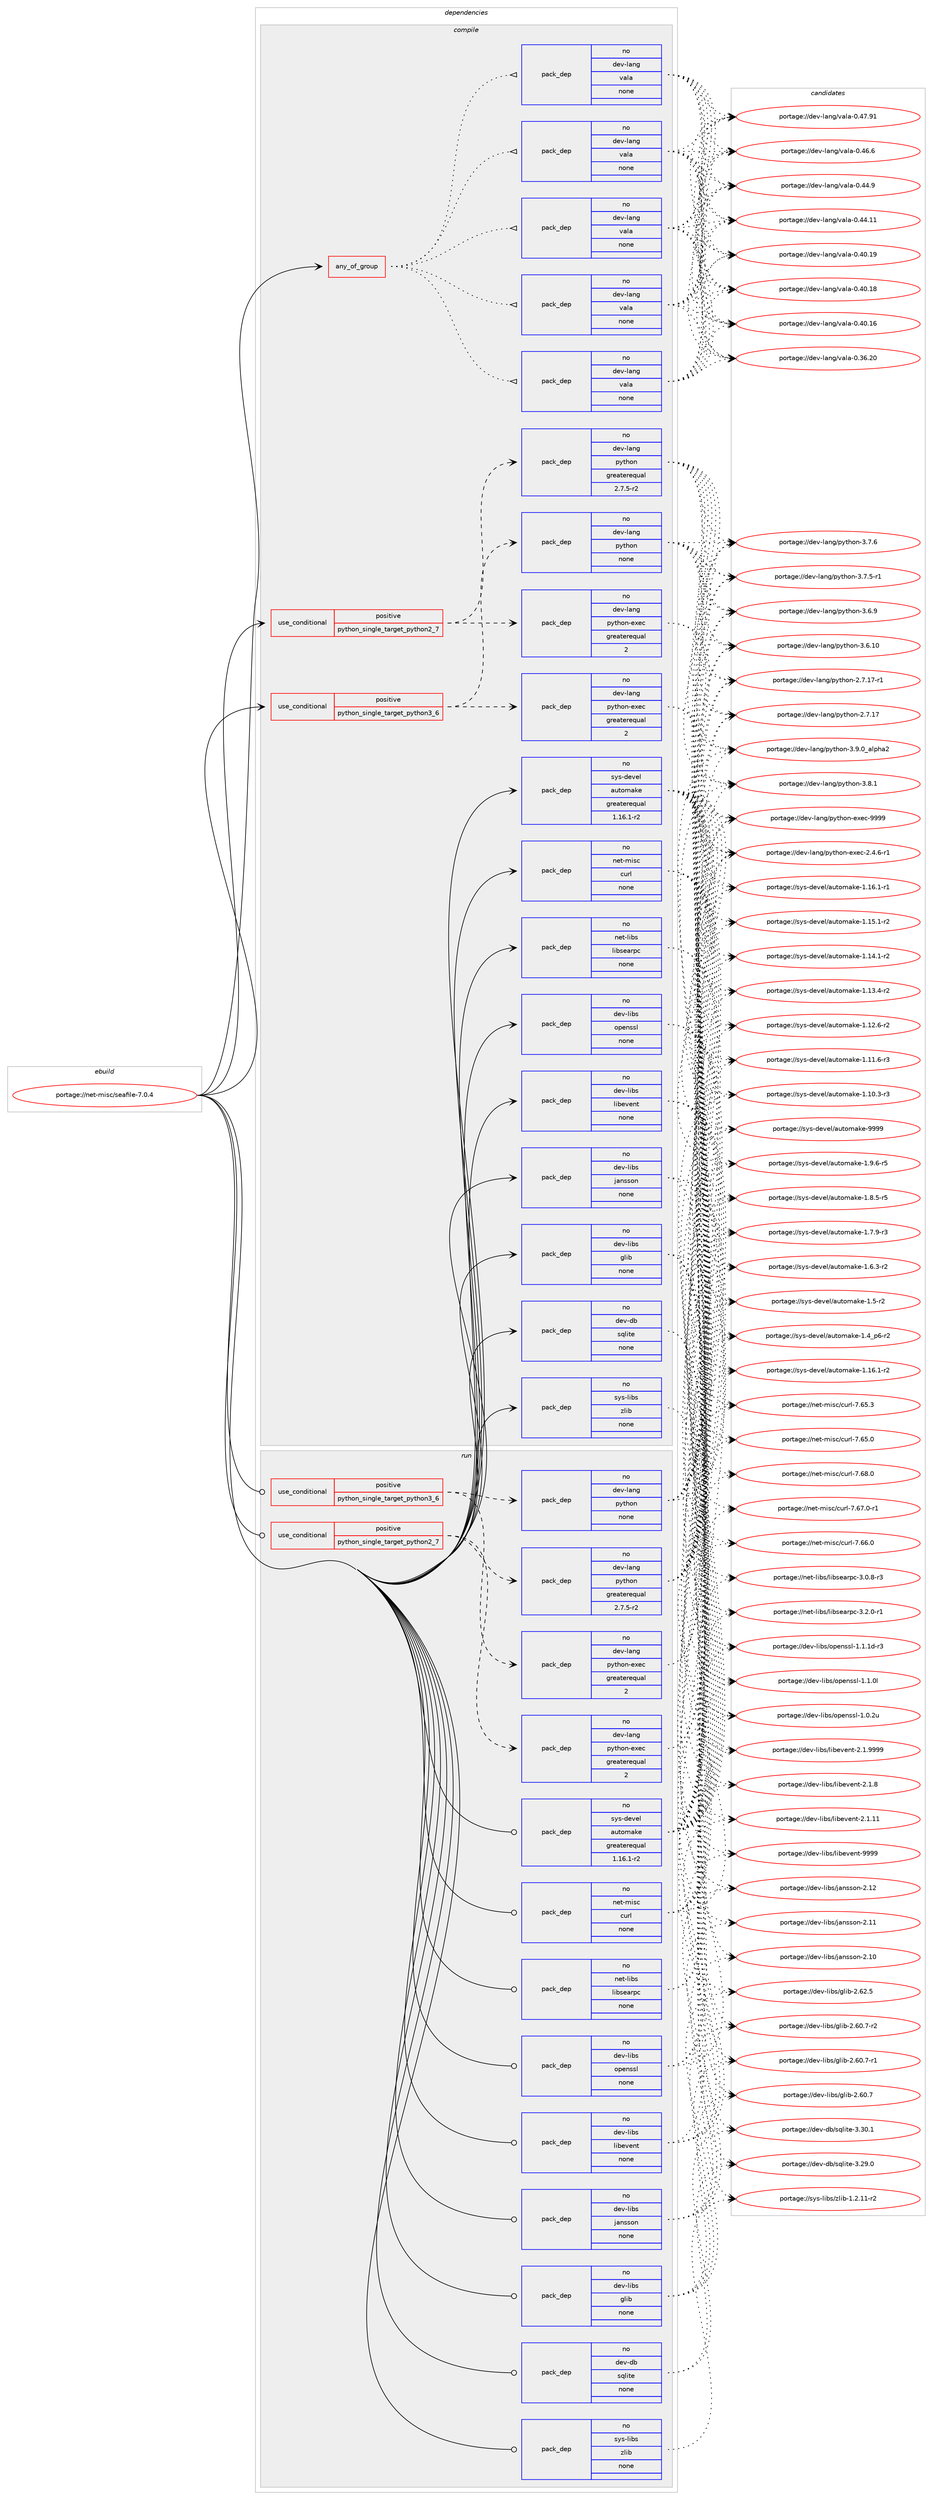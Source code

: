digraph prolog {

# *************
# Graph options
# *************

newrank=true;
concentrate=true;
compound=true;
graph [rankdir=LR,fontname=Helvetica,fontsize=10,ranksep=1.5];#, ranksep=2.5, nodesep=0.2];
edge  [arrowhead=vee];
node  [fontname=Helvetica,fontsize=10];

# **********
# The ebuild
# **********

subgraph cluster_leftcol {
color=gray;
rank=same;
label=<<i>ebuild</i>>;
id [label="portage://net-misc/seafile-7.0.4", color=red, width=4, href="../net-misc/seafile-7.0.4.svg"];
}

# ****************
# The dependencies
# ****************

subgraph cluster_midcol {
color=gray;
label=<<i>dependencies</i>>;
subgraph cluster_compile {
fillcolor="#eeeeee";
style=filled;
label=<<i>compile</i>>;
subgraph any1446 {
dependency77970 [label=<<TABLE BORDER="0" CELLBORDER="1" CELLSPACING="0" CELLPADDING="4"><TR><TD CELLPADDING="10">any_of_group</TD></TR></TABLE>>, shape=none, color=red];subgraph pack60335 {
dependency77971 [label=<<TABLE BORDER="0" CELLBORDER="1" CELLSPACING="0" CELLPADDING="4" WIDTH="220"><TR><TD ROWSPAN="6" CELLPADDING="30">pack_dep</TD></TR><TR><TD WIDTH="110">no</TD></TR><TR><TD>dev-lang</TD></TR><TR><TD>vala</TD></TR><TR><TD>none</TD></TR><TR><TD></TD></TR></TABLE>>, shape=none, color=blue];
}
dependency77970:e -> dependency77971:w [weight=20,style="dotted",arrowhead="oinv"];
subgraph pack60336 {
dependency77972 [label=<<TABLE BORDER="0" CELLBORDER="1" CELLSPACING="0" CELLPADDING="4" WIDTH="220"><TR><TD ROWSPAN="6" CELLPADDING="30">pack_dep</TD></TR><TR><TD WIDTH="110">no</TD></TR><TR><TD>dev-lang</TD></TR><TR><TD>vala</TD></TR><TR><TD>none</TD></TR><TR><TD></TD></TR></TABLE>>, shape=none, color=blue];
}
dependency77970:e -> dependency77972:w [weight=20,style="dotted",arrowhead="oinv"];
subgraph pack60337 {
dependency77973 [label=<<TABLE BORDER="0" CELLBORDER="1" CELLSPACING="0" CELLPADDING="4" WIDTH="220"><TR><TD ROWSPAN="6" CELLPADDING="30">pack_dep</TD></TR><TR><TD WIDTH="110">no</TD></TR><TR><TD>dev-lang</TD></TR><TR><TD>vala</TD></TR><TR><TD>none</TD></TR><TR><TD></TD></TR></TABLE>>, shape=none, color=blue];
}
dependency77970:e -> dependency77973:w [weight=20,style="dotted",arrowhead="oinv"];
subgraph pack60338 {
dependency77974 [label=<<TABLE BORDER="0" CELLBORDER="1" CELLSPACING="0" CELLPADDING="4" WIDTH="220"><TR><TD ROWSPAN="6" CELLPADDING="30">pack_dep</TD></TR><TR><TD WIDTH="110">no</TD></TR><TR><TD>dev-lang</TD></TR><TR><TD>vala</TD></TR><TR><TD>none</TD></TR><TR><TD></TD></TR></TABLE>>, shape=none, color=blue];
}
dependency77970:e -> dependency77974:w [weight=20,style="dotted",arrowhead="oinv"];
subgraph pack60339 {
dependency77975 [label=<<TABLE BORDER="0" CELLBORDER="1" CELLSPACING="0" CELLPADDING="4" WIDTH="220"><TR><TD ROWSPAN="6" CELLPADDING="30">pack_dep</TD></TR><TR><TD WIDTH="110">no</TD></TR><TR><TD>dev-lang</TD></TR><TR><TD>vala</TD></TR><TR><TD>none</TD></TR><TR><TD></TD></TR></TABLE>>, shape=none, color=blue];
}
dependency77970:e -> dependency77975:w [weight=20,style="dotted",arrowhead="oinv"];
}
id:e -> dependency77970:w [weight=20,style="solid",arrowhead="vee"];
subgraph cond16128 {
dependency77976 [label=<<TABLE BORDER="0" CELLBORDER="1" CELLSPACING="0" CELLPADDING="4"><TR><TD ROWSPAN="3" CELLPADDING="10">use_conditional</TD></TR><TR><TD>positive</TD></TR><TR><TD>python_single_target_python2_7</TD></TR></TABLE>>, shape=none, color=red];
subgraph pack60340 {
dependency77977 [label=<<TABLE BORDER="0" CELLBORDER="1" CELLSPACING="0" CELLPADDING="4" WIDTH="220"><TR><TD ROWSPAN="6" CELLPADDING="30">pack_dep</TD></TR><TR><TD WIDTH="110">no</TD></TR><TR><TD>dev-lang</TD></TR><TR><TD>python</TD></TR><TR><TD>greaterequal</TD></TR><TR><TD>2.7.5-r2</TD></TR></TABLE>>, shape=none, color=blue];
}
dependency77976:e -> dependency77977:w [weight=20,style="dashed",arrowhead="vee"];
subgraph pack60341 {
dependency77978 [label=<<TABLE BORDER="0" CELLBORDER="1" CELLSPACING="0" CELLPADDING="4" WIDTH="220"><TR><TD ROWSPAN="6" CELLPADDING="30">pack_dep</TD></TR><TR><TD WIDTH="110">no</TD></TR><TR><TD>dev-lang</TD></TR><TR><TD>python-exec</TD></TR><TR><TD>greaterequal</TD></TR><TR><TD>2</TD></TR></TABLE>>, shape=none, color=blue];
}
dependency77976:e -> dependency77978:w [weight=20,style="dashed",arrowhead="vee"];
}
id:e -> dependency77976:w [weight=20,style="solid",arrowhead="vee"];
subgraph cond16129 {
dependency77979 [label=<<TABLE BORDER="0" CELLBORDER="1" CELLSPACING="0" CELLPADDING="4"><TR><TD ROWSPAN="3" CELLPADDING="10">use_conditional</TD></TR><TR><TD>positive</TD></TR><TR><TD>python_single_target_python3_6</TD></TR></TABLE>>, shape=none, color=red];
subgraph pack60342 {
dependency77980 [label=<<TABLE BORDER="0" CELLBORDER="1" CELLSPACING="0" CELLPADDING="4" WIDTH="220"><TR><TD ROWSPAN="6" CELLPADDING="30">pack_dep</TD></TR><TR><TD WIDTH="110">no</TD></TR><TR><TD>dev-lang</TD></TR><TR><TD>python</TD></TR><TR><TD>none</TD></TR><TR><TD></TD></TR></TABLE>>, shape=none, color=blue];
}
dependency77979:e -> dependency77980:w [weight=20,style="dashed",arrowhead="vee"];
subgraph pack60343 {
dependency77981 [label=<<TABLE BORDER="0" CELLBORDER="1" CELLSPACING="0" CELLPADDING="4" WIDTH="220"><TR><TD ROWSPAN="6" CELLPADDING="30">pack_dep</TD></TR><TR><TD WIDTH="110">no</TD></TR><TR><TD>dev-lang</TD></TR><TR><TD>python-exec</TD></TR><TR><TD>greaterequal</TD></TR><TR><TD>2</TD></TR></TABLE>>, shape=none, color=blue];
}
dependency77979:e -> dependency77981:w [weight=20,style="dashed",arrowhead="vee"];
}
id:e -> dependency77979:w [weight=20,style="solid",arrowhead="vee"];
subgraph pack60344 {
dependency77982 [label=<<TABLE BORDER="0" CELLBORDER="1" CELLSPACING="0" CELLPADDING="4" WIDTH="220"><TR><TD ROWSPAN="6" CELLPADDING="30">pack_dep</TD></TR><TR><TD WIDTH="110">no</TD></TR><TR><TD>dev-db</TD></TR><TR><TD>sqlite</TD></TR><TR><TD>none</TD></TR><TR><TD></TD></TR></TABLE>>, shape=none, color=blue];
}
id:e -> dependency77982:w [weight=20,style="solid",arrowhead="vee"];
subgraph pack60345 {
dependency77983 [label=<<TABLE BORDER="0" CELLBORDER="1" CELLSPACING="0" CELLPADDING="4" WIDTH="220"><TR><TD ROWSPAN="6" CELLPADDING="30">pack_dep</TD></TR><TR><TD WIDTH="110">no</TD></TR><TR><TD>dev-libs</TD></TR><TR><TD>glib</TD></TR><TR><TD>none</TD></TR><TR><TD></TD></TR></TABLE>>, shape=none, color=blue];
}
id:e -> dependency77983:w [weight=20,style="solid",arrowhead="vee"];
subgraph pack60346 {
dependency77984 [label=<<TABLE BORDER="0" CELLBORDER="1" CELLSPACING="0" CELLPADDING="4" WIDTH="220"><TR><TD ROWSPAN="6" CELLPADDING="30">pack_dep</TD></TR><TR><TD WIDTH="110">no</TD></TR><TR><TD>dev-libs</TD></TR><TR><TD>jansson</TD></TR><TR><TD>none</TD></TR><TR><TD></TD></TR></TABLE>>, shape=none, color=blue];
}
id:e -> dependency77984:w [weight=20,style="solid",arrowhead="vee"];
subgraph pack60347 {
dependency77985 [label=<<TABLE BORDER="0" CELLBORDER="1" CELLSPACING="0" CELLPADDING="4" WIDTH="220"><TR><TD ROWSPAN="6" CELLPADDING="30">pack_dep</TD></TR><TR><TD WIDTH="110">no</TD></TR><TR><TD>dev-libs</TD></TR><TR><TD>libevent</TD></TR><TR><TD>none</TD></TR><TR><TD></TD></TR></TABLE>>, shape=none, color=blue];
}
id:e -> dependency77985:w [weight=20,style="solid",arrowhead="vee"];
subgraph pack60348 {
dependency77986 [label=<<TABLE BORDER="0" CELLBORDER="1" CELLSPACING="0" CELLPADDING="4" WIDTH="220"><TR><TD ROWSPAN="6" CELLPADDING="30">pack_dep</TD></TR><TR><TD WIDTH="110">no</TD></TR><TR><TD>dev-libs</TD></TR><TR><TD>openssl</TD></TR><TR><TD>none</TD></TR><TR><TD></TD></TR></TABLE>>, shape=none, color=blue];
}
id:e -> dependency77986:w [weight=20,style="solid",arrowhead="vee"];
subgraph pack60349 {
dependency77987 [label=<<TABLE BORDER="0" CELLBORDER="1" CELLSPACING="0" CELLPADDING="4" WIDTH="220"><TR><TD ROWSPAN="6" CELLPADDING="30">pack_dep</TD></TR><TR><TD WIDTH="110">no</TD></TR><TR><TD>net-libs</TD></TR><TR><TD>libsearpc</TD></TR><TR><TD>none</TD></TR><TR><TD></TD></TR></TABLE>>, shape=none, color=blue];
}
id:e -> dependency77987:w [weight=20,style="solid",arrowhead="vee"];
subgraph pack60350 {
dependency77988 [label=<<TABLE BORDER="0" CELLBORDER="1" CELLSPACING="0" CELLPADDING="4" WIDTH="220"><TR><TD ROWSPAN="6" CELLPADDING="30">pack_dep</TD></TR><TR><TD WIDTH="110">no</TD></TR><TR><TD>net-misc</TD></TR><TR><TD>curl</TD></TR><TR><TD>none</TD></TR><TR><TD></TD></TR></TABLE>>, shape=none, color=blue];
}
id:e -> dependency77988:w [weight=20,style="solid",arrowhead="vee"];
subgraph pack60351 {
dependency77989 [label=<<TABLE BORDER="0" CELLBORDER="1" CELLSPACING="0" CELLPADDING="4" WIDTH="220"><TR><TD ROWSPAN="6" CELLPADDING="30">pack_dep</TD></TR><TR><TD WIDTH="110">no</TD></TR><TR><TD>sys-devel</TD></TR><TR><TD>automake</TD></TR><TR><TD>greaterequal</TD></TR><TR><TD>1.16.1-r2</TD></TR></TABLE>>, shape=none, color=blue];
}
id:e -> dependency77989:w [weight=20,style="solid",arrowhead="vee"];
subgraph pack60352 {
dependency77990 [label=<<TABLE BORDER="0" CELLBORDER="1" CELLSPACING="0" CELLPADDING="4" WIDTH="220"><TR><TD ROWSPAN="6" CELLPADDING="30">pack_dep</TD></TR><TR><TD WIDTH="110">no</TD></TR><TR><TD>sys-libs</TD></TR><TR><TD>zlib</TD></TR><TR><TD>none</TD></TR><TR><TD></TD></TR></TABLE>>, shape=none, color=blue];
}
id:e -> dependency77990:w [weight=20,style="solid",arrowhead="vee"];
}
subgraph cluster_compileandrun {
fillcolor="#eeeeee";
style=filled;
label=<<i>compile and run</i>>;
}
subgraph cluster_run {
fillcolor="#eeeeee";
style=filled;
label=<<i>run</i>>;
subgraph cond16130 {
dependency77991 [label=<<TABLE BORDER="0" CELLBORDER="1" CELLSPACING="0" CELLPADDING="4"><TR><TD ROWSPAN="3" CELLPADDING="10">use_conditional</TD></TR><TR><TD>positive</TD></TR><TR><TD>python_single_target_python2_7</TD></TR></TABLE>>, shape=none, color=red];
subgraph pack60353 {
dependency77992 [label=<<TABLE BORDER="0" CELLBORDER="1" CELLSPACING="0" CELLPADDING="4" WIDTH="220"><TR><TD ROWSPAN="6" CELLPADDING="30">pack_dep</TD></TR><TR><TD WIDTH="110">no</TD></TR><TR><TD>dev-lang</TD></TR><TR><TD>python</TD></TR><TR><TD>greaterequal</TD></TR><TR><TD>2.7.5-r2</TD></TR></TABLE>>, shape=none, color=blue];
}
dependency77991:e -> dependency77992:w [weight=20,style="dashed",arrowhead="vee"];
subgraph pack60354 {
dependency77993 [label=<<TABLE BORDER="0" CELLBORDER="1" CELLSPACING="0" CELLPADDING="4" WIDTH="220"><TR><TD ROWSPAN="6" CELLPADDING="30">pack_dep</TD></TR><TR><TD WIDTH="110">no</TD></TR><TR><TD>dev-lang</TD></TR><TR><TD>python-exec</TD></TR><TR><TD>greaterequal</TD></TR><TR><TD>2</TD></TR></TABLE>>, shape=none, color=blue];
}
dependency77991:e -> dependency77993:w [weight=20,style="dashed",arrowhead="vee"];
}
id:e -> dependency77991:w [weight=20,style="solid",arrowhead="odot"];
subgraph cond16131 {
dependency77994 [label=<<TABLE BORDER="0" CELLBORDER="1" CELLSPACING="0" CELLPADDING="4"><TR><TD ROWSPAN="3" CELLPADDING="10">use_conditional</TD></TR><TR><TD>positive</TD></TR><TR><TD>python_single_target_python3_6</TD></TR></TABLE>>, shape=none, color=red];
subgraph pack60355 {
dependency77995 [label=<<TABLE BORDER="0" CELLBORDER="1" CELLSPACING="0" CELLPADDING="4" WIDTH="220"><TR><TD ROWSPAN="6" CELLPADDING="30">pack_dep</TD></TR><TR><TD WIDTH="110">no</TD></TR><TR><TD>dev-lang</TD></TR><TR><TD>python</TD></TR><TR><TD>none</TD></TR><TR><TD></TD></TR></TABLE>>, shape=none, color=blue];
}
dependency77994:e -> dependency77995:w [weight=20,style="dashed",arrowhead="vee"];
subgraph pack60356 {
dependency77996 [label=<<TABLE BORDER="0" CELLBORDER="1" CELLSPACING="0" CELLPADDING="4" WIDTH="220"><TR><TD ROWSPAN="6" CELLPADDING="30">pack_dep</TD></TR><TR><TD WIDTH="110">no</TD></TR><TR><TD>dev-lang</TD></TR><TR><TD>python-exec</TD></TR><TR><TD>greaterequal</TD></TR><TR><TD>2</TD></TR></TABLE>>, shape=none, color=blue];
}
dependency77994:e -> dependency77996:w [weight=20,style="dashed",arrowhead="vee"];
}
id:e -> dependency77994:w [weight=20,style="solid",arrowhead="odot"];
subgraph pack60357 {
dependency77997 [label=<<TABLE BORDER="0" CELLBORDER="1" CELLSPACING="0" CELLPADDING="4" WIDTH="220"><TR><TD ROWSPAN="6" CELLPADDING="30">pack_dep</TD></TR><TR><TD WIDTH="110">no</TD></TR><TR><TD>dev-db</TD></TR><TR><TD>sqlite</TD></TR><TR><TD>none</TD></TR><TR><TD></TD></TR></TABLE>>, shape=none, color=blue];
}
id:e -> dependency77997:w [weight=20,style="solid",arrowhead="odot"];
subgraph pack60358 {
dependency77998 [label=<<TABLE BORDER="0" CELLBORDER="1" CELLSPACING="0" CELLPADDING="4" WIDTH="220"><TR><TD ROWSPAN="6" CELLPADDING="30">pack_dep</TD></TR><TR><TD WIDTH="110">no</TD></TR><TR><TD>dev-libs</TD></TR><TR><TD>glib</TD></TR><TR><TD>none</TD></TR><TR><TD></TD></TR></TABLE>>, shape=none, color=blue];
}
id:e -> dependency77998:w [weight=20,style="solid",arrowhead="odot"];
subgraph pack60359 {
dependency77999 [label=<<TABLE BORDER="0" CELLBORDER="1" CELLSPACING="0" CELLPADDING="4" WIDTH="220"><TR><TD ROWSPAN="6" CELLPADDING="30">pack_dep</TD></TR><TR><TD WIDTH="110">no</TD></TR><TR><TD>dev-libs</TD></TR><TR><TD>jansson</TD></TR><TR><TD>none</TD></TR><TR><TD></TD></TR></TABLE>>, shape=none, color=blue];
}
id:e -> dependency77999:w [weight=20,style="solid",arrowhead="odot"];
subgraph pack60360 {
dependency78000 [label=<<TABLE BORDER="0" CELLBORDER="1" CELLSPACING="0" CELLPADDING="4" WIDTH="220"><TR><TD ROWSPAN="6" CELLPADDING="30">pack_dep</TD></TR><TR><TD WIDTH="110">no</TD></TR><TR><TD>dev-libs</TD></TR><TR><TD>libevent</TD></TR><TR><TD>none</TD></TR><TR><TD></TD></TR></TABLE>>, shape=none, color=blue];
}
id:e -> dependency78000:w [weight=20,style="solid",arrowhead="odot"];
subgraph pack60361 {
dependency78001 [label=<<TABLE BORDER="0" CELLBORDER="1" CELLSPACING="0" CELLPADDING="4" WIDTH="220"><TR><TD ROWSPAN="6" CELLPADDING="30">pack_dep</TD></TR><TR><TD WIDTH="110">no</TD></TR><TR><TD>dev-libs</TD></TR><TR><TD>openssl</TD></TR><TR><TD>none</TD></TR><TR><TD></TD></TR></TABLE>>, shape=none, color=blue];
}
id:e -> dependency78001:w [weight=20,style="solid",arrowhead="odot"];
subgraph pack60362 {
dependency78002 [label=<<TABLE BORDER="0" CELLBORDER="1" CELLSPACING="0" CELLPADDING="4" WIDTH="220"><TR><TD ROWSPAN="6" CELLPADDING="30">pack_dep</TD></TR><TR><TD WIDTH="110">no</TD></TR><TR><TD>net-libs</TD></TR><TR><TD>libsearpc</TD></TR><TR><TD>none</TD></TR><TR><TD></TD></TR></TABLE>>, shape=none, color=blue];
}
id:e -> dependency78002:w [weight=20,style="solid",arrowhead="odot"];
subgraph pack60363 {
dependency78003 [label=<<TABLE BORDER="0" CELLBORDER="1" CELLSPACING="0" CELLPADDING="4" WIDTH="220"><TR><TD ROWSPAN="6" CELLPADDING="30">pack_dep</TD></TR><TR><TD WIDTH="110">no</TD></TR><TR><TD>net-misc</TD></TR><TR><TD>curl</TD></TR><TR><TD>none</TD></TR><TR><TD></TD></TR></TABLE>>, shape=none, color=blue];
}
id:e -> dependency78003:w [weight=20,style="solid",arrowhead="odot"];
subgraph pack60364 {
dependency78004 [label=<<TABLE BORDER="0" CELLBORDER="1" CELLSPACING="0" CELLPADDING="4" WIDTH="220"><TR><TD ROWSPAN="6" CELLPADDING="30">pack_dep</TD></TR><TR><TD WIDTH="110">no</TD></TR><TR><TD>sys-devel</TD></TR><TR><TD>automake</TD></TR><TR><TD>greaterequal</TD></TR><TR><TD>1.16.1-r2</TD></TR></TABLE>>, shape=none, color=blue];
}
id:e -> dependency78004:w [weight=20,style="solid",arrowhead="odot"];
subgraph pack60365 {
dependency78005 [label=<<TABLE BORDER="0" CELLBORDER="1" CELLSPACING="0" CELLPADDING="4" WIDTH="220"><TR><TD ROWSPAN="6" CELLPADDING="30">pack_dep</TD></TR><TR><TD WIDTH="110">no</TD></TR><TR><TD>sys-libs</TD></TR><TR><TD>zlib</TD></TR><TR><TD>none</TD></TR><TR><TD></TD></TR></TABLE>>, shape=none, color=blue];
}
id:e -> dependency78005:w [weight=20,style="solid",arrowhead="odot"];
}
}

# **************
# The candidates
# **************

subgraph cluster_choices {
rank=same;
color=gray;
label=<<i>candidates</i>>;

subgraph choice60335 {
color=black;
nodesep=1;
choice10010111845108971101034711897108974548465255465749 [label="portage://dev-lang/vala-0.47.91", color=red, width=4,href="../dev-lang/vala-0.47.91.svg"];
choice100101118451089711010347118971089745484652544654 [label="portage://dev-lang/vala-0.46.6", color=red, width=4,href="../dev-lang/vala-0.46.6.svg"];
choice100101118451089711010347118971089745484652524657 [label="portage://dev-lang/vala-0.44.9", color=red, width=4,href="../dev-lang/vala-0.44.9.svg"];
choice10010111845108971101034711897108974548465252464949 [label="portage://dev-lang/vala-0.44.11", color=red, width=4,href="../dev-lang/vala-0.44.11.svg"];
choice10010111845108971101034711897108974548465248464957 [label="portage://dev-lang/vala-0.40.19", color=red, width=4,href="../dev-lang/vala-0.40.19.svg"];
choice10010111845108971101034711897108974548465248464956 [label="portage://dev-lang/vala-0.40.18", color=red, width=4,href="../dev-lang/vala-0.40.18.svg"];
choice10010111845108971101034711897108974548465248464954 [label="portage://dev-lang/vala-0.40.16", color=red, width=4,href="../dev-lang/vala-0.40.16.svg"];
choice10010111845108971101034711897108974548465154465048 [label="portage://dev-lang/vala-0.36.20", color=red, width=4,href="../dev-lang/vala-0.36.20.svg"];
dependency77971:e -> choice10010111845108971101034711897108974548465255465749:w [style=dotted,weight="100"];
dependency77971:e -> choice100101118451089711010347118971089745484652544654:w [style=dotted,weight="100"];
dependency77971:e -> choice100101118451089711010347118971089745484652524657:w [style=dotted,weight="100"];
dependency77971:e -> choice10010111845108971101034711897108974548465252464949:w [style=dotted,weight="100"];
dependency77971:e -> choice10010111845108971101034711897108974548465248464957:w [style=dotted,weight="100"];
dependency77971:e -> choice10010111845108971101034711897108974548465248464956:w [style=dotted,weight="100"];
dependency77971:e -> choice10010111845108971101034711897108974548465248464954:w [style=dotted,weight="100"];
dependency77971:e -> choice10010111845108971101034711897108974548465154465048:w [style=dotted,weight="100"];
}
subgraph choice60336 {
color=black;
nodesep=1;
choice10010111845108971101034711897108974548465255465749 [label="portage://dev-lang/vala-0.47.91", color=red, width=4,href="../dev-lang/vala-0.47.91.svg"];
choice100101118451089711010347118971089745484652544654 [label="portage://dev-lang/vala-0.46.6", color=red, width=4,href="../dev-lang/vala-0.46.6.svg"];
choice100101118451089711010347118971089745484652524657 [label="portage://dev-lang/vala-0.44.9", color=red, width=4,href="../dev-lang/vala-0.44.9.svg"];
choice10010111845108971101034711897108974548465252464949 [label="portage://dev-lang/vala-0.44.11", color=red, width=4,href="../dev-lang/vala-0.44.11.svg"];
choice10010111845108971101034711897108974548465248464957 [label="portage://dev-lang/vala-0.40.19", color=red, width=4,href="../dev-lang/vala-0.40.19.svg"];
choice10010111845108971101034711897108974548465248464956 [label="portage://dev-lang/vala-0.40.18", color=red, width=4,href="../dev-lang/vala-0.40.18.svg"];
choice10010111845108971101034711897108974548465248464954 [label="portage://dev-lang/vala-0.40.16", color=red, width=4,href="../dev-lang/vala-0.40.16.svg"];
choice10010111845108971101034711897108974548465154465048 [label="portage://dev-lang/vala-0.36.20", color=red, width=4,href="../dev-lang/vala-0.36.20.svg"];
dependency77972:e -> choice10010111845108971101034711897108974548465255465749:w [style=dotted,weight="100"];
dependency77972:e -> choice100101118451089711010347118971089745484652544654:w [style=dotted,weight="100"];
dependency77972:e -> choice100101118451089711010347118971089745484652524657:w [style=dotted,weight="100"];
dependency77972:e -> choice10010111845108971101034711897108974548465252464949:w [style=dotted,weight="100"];
dependency77972:e -> choice10010111845108971101034711897108974548465248464957:w [style=dotted,weight="100"];
dependency77972:e -> choice10010111845108971101034711897108974548465248464956:w [style=dotted,weight="100"];
dependency77972:e -> choice10010111845108971101034711897108974548465248464954:w [style=dotted,weight="100"];
dependency77972:e -> choice10010111845108971101034711897108974548465154465048:w [style=dotted,weight="100"];
}
subgraph choice60337 {
color=black;
nodesep=1;
choice10010111845108971101034711897108974548465255465749 [label="portage://dev-lang/vala-0.47.91", color=red, width=4,href="../dev-lang/vala-0.47.91.svg"];
choice100101118451089711010347118971089745484652544654 [label="portage://dev-lang/vala-0.46.6", color=red, width=4,href="../dev-lang/vala-0.46.6.svg"];
choice100101118451089711010347118971089745484652524657 [label="portage://dev-lang/vala-0.44.9", color=red, width=4,href="../dev-lang/vala-0.44.9.svg"];
choice10010111845108971101034711897108974548465252464949 [label="portage://dev-lang/vala-0.44.11", color=red, width=4,href="../dev-lang/vala-0.44.11.svg"];
choice10010111845108971101034711897108974548465248464957 [label="portage://dev-lang/vala-0.40.19", color=red, width=4,href="../dev-lang/vala-0.40.19.svg"];
choice10010111845108971101034711897108974548465248464956 [label="portage://dev-lang/vala-0.40.18", color=red, width=4,href="../dev-lang/vala-0.40.18.svg"];
choice10010111845108971101034711897108974548465248464954 [label="portage://dev-lang/vala-0.40.16", color=red, width=4,href="../dev-lang/vala-0.40.16.svg"];
choice10010111845108971101034711897108974548465154465048 [label="portage://dev-lang/vala-0.36.20", color=red, width=4,href="../dev-lang/vala-0.36.20.svg"];
dependency77973:e -> choice10010111845108971101034711897108974548465255465749:w [style=dotted,weight="100"];
dependency77973:e -> choice100101118451089711010347118971089745484652544654:w [style=dotted,weight="100"];
dependency77973:e -> choice100101118451089711010347118971089745484652524657:w [style=dotted,weight="100"];
dependency77973:e -> choice10010111845108971101034711897108974548465252464949:w [style=dotted,weight="100"];
dependency77973:e -> choice10010111845108971101034711897108974548465248464957:w [style=dotted,weight="100"];
dependency77973:e -> choice10010111845108971101034711897108974548465248464956:w [style=dotted,weight="100"];
dependency77973:e -> choice10010111845108971101034711897108974548465248464954:w [style=dotted,weight="100"];
dependency77973:e -> choice10010111845108971101034711897108974548465154465048:w [style=dotted,weight="100"];
}
subgraph choice60338 {
color=black;
nodesep=1;
choice10010111845108971101034711897108974548465255465749 [label="portage://dev-lang/vala-0.47.91", color=red, width=4,href="../dev-lang/vala-0.47.91.svg"];
choice100101118451089711010347118971089745484652544654 [label="portage://dev-lang/vala-0.46.6", color=red, width=4,href="../dev-lang/vala-0.46.6.svg"];
choice100101118451089711010347118971089745484652524657 [label="portage://dev-lang/vala-0.44.9", color=red, width=4,href="../dev-lang/vala-0.44.9.svg"];
choice10010111845108971101034711897108974548465252464949 [label="portage://dev-lang/vala-0.44.11", color=red, width=4,href="../dev-lang/vala-0.44.11.svg"];
choice10010111845108971101034711897108974548465248464957 [label="portage://dev-lang/vala-0.40.19", color=red, width=4,href="../dev-lang/vala-0.40.19.svg"];
choice10010111845108971101034711897108974548465248464956 [label="portage://dev-lang/vala-0.40.18", color=red, width=4,href="../dev-lang/vala-0.40.18.svg"];
choice10010111845108971101034711897108974548465248464954 [label="portage://dev-lang/vala-0.40.16", color=red, width=4,href="../dev-lang/vala-0.40.16.svg"];
choice10010111845108971101034711897108974548465154465048 [label="portage://dev-lang/vala-0.36.20", color=red, width=4,href="../dev-lang/vala-0.36.20.svg"];
dependency77974:e -> choice10010111845108971101034711897108974548465255465749:w [style=dotted,weight="100"];
dependency77974:e -> choice100101118451089711010347118971089745484652544654:w [style=dotted,weight="100"];
dependency77974:e -> choice100101118451089711010347118971089745484652524657:w [style=dotted,weight="100"];
dependency77974:e -> choice10010111845108971101034711897108974548465252464949:w [style=dotted,weight="100"];
dependency77974:e -> choice10010111845108971101034711897108974548465248464957:w [style=dotted,weight="100"];
dependency77974:e -> choice10010111845108971101034711897108974548465248464956:w [style=dotted,weight="100"];
dependency77974:e -> choice10010111845108971101034711897108974548465248464954:w [style=dotted,weight="100"];
dependency77974:e -> choice10010111845108971101034711897108974548465154465048:w [style=dotted,weight="100"];
}
subgraph choice60339 {
color=black;
nodesep=1;
choice10010111845108971101034711897108974548465255465749 [label="portage://dev-lang/vala-0.47.91", color=red, width=4,href="../dev-lang/vala-0.47.91.svg"];
choice100101118451089711010347118971089745484652544654 [label="portage://dev-lang/vala-0.46.6", color=red, width=4,href="../dev-lang/vala-0.46.6.svg"];
choice100101118451089711010347118971089745484652524657 [label="portage://dev-lang/vala-0.44.9", color=red, width=4,href="../dev-lang/vala-0.44.9.svg"];
choice10010111845108971101034711897108974548465252464949 [label="portage://dev-lang/vala-0.44.11", color=red, width=4,href="../dev-lang/vala-0.44.11.svg"];
choice10010111845108971101034711897108974548465248464957 [label="portage://dev-lang/vala-0.40.19", color=red, width=4,href="../dev-lang/vala-0.40.19.svg"];
choice10010111845108971101034711897108974548465248464956 [label="portage://dev-lang/vala-0.40.18", color=red, width=4,href="../dev-lang/vala-0.40.18.svg"];
choice10010111845108971101034711897108974548465248464954 [label="portage://dev-lang/vala-0.40.16", color=red, width=4,href="../dev-lang/vala-0.40.16.svg"];
choice10010111845108971101034711897108974548465154465048 [label="portage://dev-lang/vala-0.36.20", color=red, width=4,href="../dev-lang/vala-0.36.20.svg"];
dependency77975:e -> choice10010111845108971101034711897108974548465255465749:w [style=dotted,weight="100"];
dependency77975:e -> choice100101118451089711010347118971089745484652544654:w [style=dotted,weight="100"];
dependency77975:e -> choice100101118451089711010347118971089745484652524657:w [style=dotted,weight="100"];
dependency77975:e -> choice10010111845108971101034711897108974548465252464949:w [style=dotted,weight="100"];
dependency77975:e -> choice10010111845108971101034711897108974548465248464957:w [style=dotted,weight="100"];
dependency77975:e -> choice10010111845108971101034711897108974548465248464956:w [style=dotted,weight="100"];
dependency77975:e -> choice10010111845108971101034711897108974548465248464954:w [style=dotted,weight="100"];
dependency77975:e -> choice10010111845108971101034711897108974548465154465048:w [style=dotted,weight="100"];
}
subgraph choice60340 {
color=black;
nodesep=1;
choice10010111845108971101034711212111610411111045514657464895971081121049750 [label="portage://dev-lang/python-3.9.0_alpha2", color=red, width=4,href="../dev-lang/python-3.9.0_alpha2.svg"];
choice100101118451089711010347112121116104111110455146564649 [label="portage://dev-lang/python-3.8.1", color=red, width=4,href="../dev-lang/python-3.8.1.svg"];
choice100101118451089711010347112121116104111110455146554654 [label="portage://dev-lang/python-3.7.6", color=red, width=4,href="../dev-lang/python-3.7.6.svg"];
choice1001011184510897110103471121211161041111104551465546534511449 [label="portage://dev-lang/python-3.7.5-r1", color=red, width=4,href="../dev-lang/python-3.7.5-r1.svg"];
choice100101118451089711010347112121116104111110455146544657 [label="portage://dev-lang/python-3.6.9", color=red, width=4,href="../dev-lang/python-3.6.9.svg"];
choice10010111845108971101034711212111610411111045514654464948 [label="portage://dev-lang/python-3.6.10", color=red, width=4,href="../dev-lang/python-3.6.10.svg"];
choice100101118451089711010347112121116104111110455046554649554511449 [label="portage://dev-lang/python-2.7.17-r1", color=red, width=4,href="../dev-lang/python-2.7.17-r1.svg"];
choice10010111845108971101034711212111610411111045504655464955 [label="portage://dev-lang/python-2.7.17", color=red, width=4,href="../dev-lang/python-2.7.17.svg"];
dependency77977:e -> choice10010111845108971101034711212111610411111045514657464895971081121049750:w [style=dotted,weight="100"];
dependency77977:e -> choice100101118451089711010347112121116104111110455146564649:w [style=dotted,weight="100"];
dependency77977:e -> choice100101118451089711010347112121116104111110455146554654:w [style=dotted,weight="100"];
dependency77977:e -> choice1001011184510897110103471121211161041111104551465546534511449:w [style=dotted,weight="100"];
dependency77977:e -> choice100101118451089711010347112121116104111110455146544657:w [style=dotted,weight="100"];
dependency77977:e -> choice10010111845108971101034711212111610411111045514654464948:w [style=dotted,weight="100"];
dependency77977:e -> choice100101118451089711010347112121116104111110455046554649554511449:w [style=dotted,weight="100"];
dependency77977:e -> choice10010111845108971101034711212111610411111045504655464955:w [style=dotted,weight="100"];
}
subgraph choice60341 {
color=black;
nodesep=1;
choice10010111845108971101034711212111610411111045101120101994557575757 [label="portage://dev-lang/python-exec-9999", color=red, width=4,href="../dev-lang/python-exec-9999.svg"];
choice10010111845108971101034711212111610411111045101120101994550465246544511449 [label="portage://dev-lang/python-exec-2.4.6-r1", color=red, width=4,href="../dev-lang/python-exec-2.4.6-r1.svg"];
dependency77978:e -> choice10010111845108971101034711212111610411111045101120101994557575757:w [style=dotted,weight="100"];
dependency77978:e -> choice10010111845108971101034711212111610411111045101120101994550465246544511449:w [style=dotted,weight="100"];
}
subgraph choice60342 {
color=black;
nodesep=1;
choice10010111845108971101034711212111610411111045514657464895971081121049750 [label="portage://dev-lang/python-3.9.0_alpha2", color=red, width=4,href="../dev-lang/python-3.9.0_alpha2.svg"];
choice100101118451089711010347112121116104111110455146564649 [label="portage://dev-lang/python-3.8.1", color=red, width=4,href="../dev-lang/python-3.8.1.svg"];
choice100101118451089711010347112121116104111110455146554654 [label="portage://dev-lang/python-3.7.6", color=red, width=4,href="../dev-lang/python-3.7.6.svg"];
choice1001011184510897110103471121211161041111104551465546534511449 [label="portage://dev-lang/python-3.7.5-r1", color=red, width=4,href="../dev-lang/python-3.7.5-r1.svg"];
choice100101118451089711010347112121116104111110455146544657 [label="portage://dev-lang/python-3.6.9", color=red, width=4,href="../dev-lang/python-3.6.9.svg"];
choice10010111845108971101034711212111610411111045514654464948 [label="portage://dev-lang/python-3.6.10", color=red, width=4,href="../dev-lang/python-3.6.10.svg"];
choice100101118451089711010347112121116104111110455046554649554511449 [label="portage://dev-lang/python-2.7.17-r1", color=red, width=4,href="../dev-lang/python-2.7.17-r1.svg"];
choice10010111845108971101034711212111610411111045504655464955 [label="portage://dev-lang/python-2.7.17", color=red, width=4,href="../dev-lang/python-2.7.17.svg"];
dependency77980:e -> choice10010111845108971101034711212111610411111045514657464895971081121049750:w [style=dotted,weight="100"];
dependency77980:e -> choice100101118451089711010347112121116104111110455146564649:w [style=dotted,weight="100"];
dependency77980:e -> choice100101118451089711010347112121116104111110455146554654:w [style=dotted,weight="100"];
dependency77980:e -> choice1001011184510897110103471121211161041111104551465546534511449:w [style=dotted,weight="100"];
dependency77980:e -> choice100101118451089711010347112121116104111110455146544657:w [style=dotted,weight="100"];
dependency77980:e -> choice10010111845108971101034711212111610411111045514654464948:w [style=dotted,weight="100"];
dependency77980:e -> choice100101118451089711010347112121116104111110455046554649554511449:w [style=dotted,weight="100"];
dependency77980:e -> choice10010111845108971101034711212111610411111045504655464955:w [style=dotted,weight="100"];
}
subgraph choice60343 {
color=black;
nodesep=1;
choice10010111845108971101034711212111610411111045101120101994557575757 [label="portage://dev-lang/python-exec-9999", color=red, width=4,href="../dev-lang/python-exec-9999.svg"];
choice10010111845108971101034711212111610411111045101120101994550465246544511449 [label="portage://dev-lang/python-exec-2.4.6-r1", color=red, width=4,href="../dev-lang/python-exec-2.4.6-r1.svg"];
dependency77981:e -> choice10010111845108971101034711212111610411111045101120101994557575757:w [style=dotted,weight="100"];
dependency77981:e -> choice10010111845108971101034711212111610411111045101120101994550465246544511449:w [style=dotted,weight="100"];
}
subgraph choice60344 {
color=black;
nodesep=1;
choice10010111845100984711511310810511610145514651484649 [label="portage://dev-db/sqlite-3.30.1", color=red, width=4,href="../dev-db/sqlite-3.30.1.svg"];
choice10010111845100984711511310810511610145514650574648 [label="portage://dev-db/sqlite-3.29.0", color=red, width=4,href="../dev-db/sqlite-3.29.0.svg"];
dependency77982:e -> choice10010111845100984711511310810511610145514651484649:w [style=dotted,weight="100"];
dependency77982:e -> choice10010111845100984711511310810511610145514650574648:w [style=dotted,weight="100"];
}
subgraph choice60345 {
color=black;
nodesep=1;
choice1001011184510810598115471031081059845504654504653 [label="portage://dev-libs/glib-2.62.5", color=red, width=4,href="../dev-libs/glib-2.62.5.svg"];
choice10010111845108105981154710310810598455046544846554511450 [label="portage://dev-libs/glib-2.60.7-r2", color=red, width=4,href="../dev-libs/glib-2.60.7-r2.svg"];
choice10010111845108105981154710310810598455046544846554511449 [label="portage://dev-libs/glib-2.60.7-r1", color=red, width=4,href="../dev-libs/glib-2.60.7-r1.svg"];
choice1001011184510810598115471031081059845504654484655 [label="portage://dev-libs/glib-2.60.7", color=red, width=4,href="../dev-libs/glib-2.60.7.svg"];
dependency77983:e -> choice1001011184510810598115471031081059845504654504653:w [style=dotted,weight="100"];
dependency77983:e -> choice10010111845108105981154710310810598455046544846554511450:w [style=dotted,weight="100"];
dependency77983:e -> choice10010111845108105981154710310810598455046544846554511449:w [style=dotted,weight="100"];
dependency77983:e -> choice1001011184510810598115471031081059845504654484655:w [style=dotted,weight="100"];
}
subgraph choice60346 {
color=black;
nodesep=1;
choice100101118451081059811547106971101151151111104550464950 [label="portage://dev-libs/jansson-2.12", color=red, width=4,href="../dev-libs/jansson-2.12.svg"];
choice100101118451081059811547106971101151151111104550464949 [label="portage://dev-libs/jansson-2.11", color=red, width=4,href="../dev-libs/jansson-2.11.svg"];
choice100101118451081059811547106971101151151111104550464948 [label="portage://dev-libs/jansson-2.10", color=red, width=4,href="../dev-libs/jansson-2.10.svg"];
dependency77984:e -> choice100101118451081059811547106971101151151111104550464950:w [style=dotted,weight="100"];
dependency77984:e -> choice100101118451081059811547106971101151151111104550464949:w [style=dotted,weight="100"];
dependency77984:e -> choice100101118451081059811547106971101151151111104550464948:w [style=dotted,weight="100"];
}
subgraph choice60347 {
color=black;
nodesep=1;
choice100101118451081059811547108105981011181011101164557575757 [label="portage://dev-libs/libevent-9999", color=red, width=4,href="../dev-libs/libevent-9999.svg"];
choice10010111845108105981154710810598101118101110116455046494657575757 [label="portage://dev-libs/libevent-2.1.9999", color=red, width=4,href="../dev-libs/libevent-2.1.9999.svg"];
choice10010111845108105981154710810598101118101110116455046494656 [label="portage://dev-libs/libevent-2.1.8", color=red, width=4,href="../dev-libs/libevent-2.1.8.svg"];
choice1001011184510810598115471081059810111810111011645504649464949 [label="portage://dev-libs/libevent-2.1.11", color=red, width=4,href="../dev-libs/libevent-2.1.11.svg"];
dependency77985:e -> choice100101118451081059811547108105981011181011101164557575757:w [style=dotted,weight="100"];
dependency77985:e -> choice10010111845108105981154710810598101118101110116455046494657575757:w [style=dotted,weight="100"];
dependency77985:e -> choice10010111845108105981154710810598101118101110116455046494656:w [style=dotted,weight="100"];
dependency77985:e -> choice1001011184510810598115471081059810111810111011645504649464949:w [style=dotted,weight="100"];
}
subgraph choice60348 {
color=black;
nodesep=1;
choice1001011184510810598115471111121011101151151084549464946491004511451 [label="portage://dev-libs/openssl-1.1.1d-r3", color=red, width=4,href="../dev-libs/openssl-1.1.1d-r3.svg"];
choice100101118451081059811547111112101110115115108454946494648108 [label="portage://dev-libs/openssl-1.1.0l", color=red, width=4,href="../dev-libs/openssl-1.1.0l.svg"];
choice100101118451081059811547111112101110115115108454946484650117 [label="portage://dev-libs/openssl-1.0.2u", color=red, width=4,href="../dev-libs/openssl-1.0.2u.svg"];
dependency77986:e -> choice1001011184510810598115471111121011101151151084549464946491004511451:w [style=dotted,weight="100"];
dependency77986:e -> choice100101118451081059811547111112101110115115108454946494648108:w [style=dotted,weight="100"];
dependency77986:e -> choice100101118451081059811547111112101110115115108454946484650117:w [style=dotted,weight="100"];
}
subgraph choice60349 {
color=black;
nodesep=1;
choice1101011164510810598115471081059811510197114112994551465046484511449 [label="portage://net-libs/libsearpc-3.2.0-r1", color=red, width=4,href="../net-libs/libsearpc-3.2.0-r1.svg"];
choice1101011164510810598115471081059811510197114112994551464846564511451 [label="portage://net-libs/libsearpc-3.0.8-r3", color=red, width=4,href="../net-libs/libsearpc-3.0.8-r3.svg"];
dependency77987:e -> choice1101011164510810598115471081059811510197114112994551465046484511449:w [style=dotted,weight="100"];
dependency77987:e -> choice1101011164510810598115471081059811510197114112994551464846564511451:w [style=dotted,weight="100"];
}
subgraph choice60350 {
color=black;
nodesep=1;
choice1101011164510910511599479911711410845554654564648 [label="portage://net-misc/curl-7.68.0", color=red, width=4,href="../net-misc/curl-7.68.0.svg"];
choice11010111645109105115994799117114108455546545546484511449 [label="portage://net-misc/curl-7.67.0-r1", color=red, width=4,href="../net-misc/curl-7.67.0-r1.svg"];
choice1101011164510910511599479911711410845554654544648 [label="portage://net-misc/curl-7.66.0", color=red, width=4,href="../net-misc/curl-7.66.0.svg"];
choice1101011164510910511599479911711410845554654534651 [label="portage://net-misc/curl-7.65.3", color=red, width=4,href="../net-misc/curl-7.65.3.svg"];
choice1101011164510910511599479911711410845554654534648 [label="portage://net-misc/curl-7.65.0", color=red, width=4,href="../net-misc/curl-7.65.0.svg"];
dependency77988:e -> choice1101011164510910511599479911711410845554654564648:w [style=dotted,weight="100"];
dependency77988:e -> choice11010111645109105115994799117114108455546545546484511449:w [style=dotted,weight="100"];
dependency77988:e -> choice1101011164510910511599479911711410845554654544648:w [style=dotted,weight="100"];
dependency77988:e -> choice1101011164510910511599479911711410845554654534651:w [style=dotted,weight="100"];
dependency77988:e -> choice1101011164510910511599479911711410845554654534648:w [style=dotted,weight="100"];
}
subgraph choice60351 {
color=black;
nodesep=1;
choice115121115451001011181011084797117116111109971071014557575757 [label="portage://sys-devel/automake-9999", color=red, width=4,href="../sys-devel/automake-9999.svg"];
choice115121115451001011181011084797117116111109971071014549465746544511453 [label="portage://sys-devel/automake-1.9.6-r5", color=red, width=4,href="../sys-devel/automake-1.9.6-r5.svg"];
choice115121115451001011181011084797117116111109971071014549465646534511453 [label="portage://sys-devel/automake-1.8.5-r5", color=red, width=4,href="../sys-devel/automake-1.8.5-r5.svg"];
choice115121115451001011181011084797117116111109971071014549465546574511451 [label="portage://sys-devel/automake-1.7.9-r3", color=red, width=4,href="../sys-devel/automake-1.7.9-r3.svg"];
choice115121115451001011181011084797117116111109971071014549465446514511450 [label="portage://sys-devel/automake-1.6.3-r2", color=red, width=4,href="../sys-devel/automake-1.6.3-r2.svg"];
choice11512111545100101118101108479711711611110997107101454946534511450 [label="portage://sys-devel/automake-1.5-r2", color=red, width=4,href="../sys-devel/automake-1.5-r2.svg"];
choice115121115451001011181011084797117116111109971071014549465295112544511450 [label="portage://sys-devel/automake-1.4_p6-r2", color=red, width=4,href="../sys-devel/automake-1.4_p6-r2.svg"];
choice11512111545100101118101108479711711611110997107101454946495446494511450 [label="portage://sys-devel/automake-1.16.1-r2", color=red, width=4,href="../sys-devel/automake-1.16.1-r2.svg"];
choice11512111545100101118101108479711711611110997107101454946495446494511449 [label="portage://sys-devel/automake-1.16.1-r1", color=red, width=4,href="../sys-devel/automake-1.16.1-r1.svg"];
choice11512111545100101118101108479711711611110997107101454946495346494511450 [label="portage://sys-devel/automake-1.15.1-r2", color=red, width=4,href="../sys-devel/automake-1.15.1-r2.svg"];
choice11512111545100101118101108479711711611110997107101454946495246494511450 [label="portage://sys-devel/automake-1.14.1-r2", color=red, width=4,href="../sys-devel/automake-1.14.1-r2.svg"];
choice11512111545100101118101108479711711611110997107101454946495146524511450 [label="portage://sys-devel/automake-1.13.4-r2", color=red, width=4,href="../sys-devel/automake-1.13.4-r2.svg"];
choice11512111545100101118101108479711711611110997107101454946495046544511450 [label="portage://sys-devel/automake-1.12.6-r2", color=red, width=4,href="../sys-devel/automake-1.12.6-r2.svg"];
choice11512111545100101118101108479711711611110997107101454946494946544511451 [label="portage://sys-devel/automake-1.11.6-r3", color=red, width=4,href="../sys-devel/automake-1.11.6-r3.svg"];
choice11512111545100101118101108479711711611110997107101454946494846514511451 [label="portage://sys-devel/automake-1.10.3-r3", color=red, width=4,href="../sys-devel/automake-1.10.3-r3.svg"];
dependency77989:e -> choice115121115451001011181011084797117116111109971071014557575757:w [style=dotted,weight="100"];
dependency77989:e -> choice115121115451001011181011084797117116111109971071014549465746544511453:w [style=dotted,weight="100"];
dependency77989:e -> choice115121115451001011181011084797117116111109971071014549465646534511453:w [style=dotted,weight="100"];
dependency77989:e -> choice115121115451001011181011084797117116111109971071014549465546574511451:w [style=dotted,weight="100"];
dependency77989:e -> choice115121115451001011181011084797117116111109971071014549465446514511450:w [style=dotted,weight="100"];
dependency77989:e -> choice11512111545100101118101108479711711611110997107101454946534511450:w [style=dotted,weight="100"];
dependency77989:e -> choice115121115451001011181011084797117116111109971071014549465295112544511450:w [style=dotted,weight="100"];
dependency77989:e -> choice11512111545100101118101108479711711611110997107101454946495446494511450:w [style=dotted,weight="100"];
dependency77989:e -> choice11512111545100101118101108479711711611110997107101454946495446494511449:w [style=dotted,weight="100"];
dependency77989:e -> choice11512111545100101118101108479711711611110997107101454946495346494511450:w [style=dotted,weight="100"];
dependency77989:e -> choice11512111545100101118101108479711711611110997107101454946495246494511450:w [style=dotted,weight="100"];
dependency77989:e -> choice11512111545100101118101108479711711611110997107101454946495146524511450:w [style=dotted,weight="100"];
dependency77989:e -> choice11512111545100101118101108479711711611110997107101454946495046544511450:w [style=dotted,weight="100"];
dependency77989:e -> choice11512111545100101118101108479711711611110997107101454946494946544511451:w [style=dotted,weight="100"];
dependency77989:e -> choice11512111545100101118101108479711711611110997107101454946494846514511451:w [style=dotted,weight="100"];
}
subgraph choice60352 {
color=black;
nodesep=1;
choice11512111545108105981154712210810598454946504649494511450 [label="portage://sys-libs/zlib-1.2.11-r2", color=red, width=4,href="../sys-libs/zlib-1.2.11-r2.svg"];
dependency77990:e -> choice11512111545108105981154712210810598454946504649494511450:w [style=dotted,weight="100"];
}
subgraph choice60353 {
color=black;
nodesep=1;
choice10010111845108971101034711212111610411111045514657464895971081121049750 [label="portage://dev-lang/python-3.9.0_alpha2", color=red, width=4,href="../dev-lang/python-3.9.0_alpha2.svg"];
choice100101118451089711010347112121116104111110455146564649 [label="portage://dev-lang/python-3.8.1", color=red, width=4,href="../dev-lang/python-3.8.1.svg"];
choice100101118451089711010347112121116104111110455146554654 [label="portage://dev-lang/python-3.7.6", color=red, width=4,href="../dev-lang/python-3.7.6.svg"];
choice1001011184510897110103471121211161041111104551465546534511449 [label="portage://dev-lang/python-3.7.5-r1", color=red, width=4,href="../dev-lang/python-3.7.5-r1.svg"];
choice100101118451089711010347112121116104111110455146544657 [label="portage://dev-lang/python-3.6.9", color=red, width=4,href="../dev-lang/python-3.6.9.svg"];
choice10010111845108971101034711212111610411111045514654464948 [label="portage://dev-lang/python-3.6.10", color=red, width=4,href="../dev-lang/python-3.6.10.svg"];
choice100101118451089711010347112121116104111110455046554649554511449 [label="portage://dev-lang/python-2.7.17-r1", color=red, width=4,href="../dev-lang/python-2.7.17-r1.svg"];
choice10010111845108971101034711212111610411111045504655464955 [label="portage://dev-lang/python-2.7.17", color=red, width=4,href="../dev-lang/python-2.7.17.svg"];
dependency77992:e -> choice10010111845108971101034711212111610411111045514657464895971081121049750:w [style=dotted,weight="100"];
dependency77992:e -> choice100101118451089711010347112121116104111110455146564649:w [style=dotted,weight="100"];
dependency77992:e -> choice100101118451089711010347112121116104111110455146554654:w [style=dotted,weight="100"];
dependency77992:e -> choice1001011184510897110103471121211161041111104551465546534511449:w [style=dotted,weight="100"];
dependency77992:e -> choice100101118451089711010347112121116104111110455146544657:w [style=dotted,weight="100"];
dependency77992:e -> choice10010111845108971101034711212111610411111045514654464948:w [style=dotted,weight="100"];
dependency77992:e -> choice100101118451089711010347112121116104111110455046554649554511449:w [style=dotted,weight="100"];
dependency77992:e -> choice10010111845108971101034711212111610411111045504655464955:w [style=dotted,weight="100"];
}
subgraph choice60354 {
color=black;
nodesep=1;
choice10010111845108971101034711212111610411111045101120101994557575757 [label="portage://dev-lang/python-exec-9999", color=red, width=4,href="../dev-lang/python-exec-9999.svg"];
choice10010111845108971101034711212111610411111045101120101994550465246544511449 [label="portage://dev-lang/python-exec-2.4.6-r1", color=red, width=4,href="../dev-lang/python-exec-2.4.6-r1.svg"];
dependency77993:e -> choice10010111845108971101034711212111610411111045101120101994557575757:w [style=dotted,weight="100"];
dependency77993:e -> choice10010111845108971101034711212111610411111045101120101994550465246544511449:w [style=dotted,weight="100"];
}
subgraph choice60355 {
color=black;
nodesep=1;
choice10010111845108971101034711212111610411111045514657464895971081121049750 [label="portage://dev-lang/python-3.9.0_alpha2", color=red, width=4,href="../dev-lang/python-3.9.0_alpha2.svg"];
choice100101118451089711010347112121116104111110455146564649 [label="portage://dev-lang/python-3.8.1", color=red, width=4,href="../dev-lang/python-3.8.1.svg"];
choice100101118451089711010347112121116104111110455146554654 [label="portage://dev-lang/python-3.7.6", color=red, width=4,href="../dev-lang/python-3.7.6.svg"];
choice1001011184510897110103471121211161041111104551465546534511449 [label="portage://dev-lang/python-3.7.5-r1", color=red, width=4,href="../dev-lang/python-3.7.5-r1.svg"];
choice100101118451089711010347112121116104111110455146544657 [label="portage://dev-lang/python-3.6.9", color=red, width=4,href="../dev-lang/python-3.6.9.svg"];
choice10010111845108971101034711212111610411111045514654464948 [label="portage://dev-lang/python-3.6.10", color=red, width=4,href="../dev-lang/python-3.6.10.svg"];
choice100101118451089711010347112121116104111110455046554649554511449 [label="portage://dev-lang/python-2.7.17-r1", color=red, width=4,href="../dev-lang/python-2.7.17-r1.svg"];
choice10010111845108971101034711212111610411111045504655464955 [label="portage://dev-lang/python-2.7.17", color=red, width=4,href="../dev-lang/python-2.7.17.svg"];
dependency77995:e -> choice10010111845108971101034711212111610411111045514657464895971081121049750:w [style=dotted,weight="100"];
dependency77995:e -> choice100101118451089711010347112121116104111110455146564649:w [style=dotted,weight="100"];
dependency77995:e -> choice100101118451089711010347112121116104111110455146554654:w [style=dotted,weight="100"];
dependency77995:e -> choice1001011184510897110103471121211161041111104551465546534511449:w [style=dotted,weight="100"];
dependency77995:e -> choice100101118451089711010347112121116104111110455146544657:w [style=dotted,weight="100"];
dependency77995:e -> choice10010111845108971101034711212111610411111045514654464948:w [style=dotted,weight="100"];
dependency77995:e -> choice100101118451089711010347112121116104111110455046554649554511449:w [style=dotted,weight="100"];
dependency77995:e -> choice10010111845108971101034711212111610411111045504655464955:w [style=dotted,weight="100"];
}
subgraph choice60356 {
color=black;
nodesep=1;
choice10010111845108971101034711212111610411111045101120101994557575757 [label="portage://dev-lang/python-exec-9999", color=red, width=4,href="../dev-lang/python-exec-9999.svg"];
choice10010111845108971101034711212111610411111045101120101994550465246544511449 [label="portage://dev-lang/python-exec-2.4.6-r1", color=red, width=4,href="../dev-lang/python-exec-2.4.6-r1.svg"];
dependency77996:e -> choice10010111845108971101034711212111610411111045101120101994557575757:w [style=dotted,weight="100"];
dependency77996:e -> choice10010111845108971101034711212111610411111045101120101994550465246544511449:w [style=dotted,weight="100"];
}
subgraph choice60357 {
color=black;
nodesep=1;
choice10010111845100984711511310810511610145514651484649 [label="portage://dev-db/sqlite-3.30.1", color=red, width=4,href="../dev-db/sqlite-3.30.1.svg"];
choice10010111845100984711511310810511610145514650574648 [label="portage://dev-db/sqlite-3.29.0", color=red, width=4,href="../dev-db/sqlite-3.29.0.svg"];
dependency77997:e -> choice10010111845100984711511310810511610145514651484649:w [style=dotted,weight="100"];
dependency77997:e -> choice10010111845100984711511310810511610145514650574648:w [style=dotted,weight="100"];
}
subgraph choice60358 {
color=black;
nodesep=1;
choice1001011184510810598115471031081059845504654504653 [label="portage://dev-libs/glib-2.62.5", color=red, width=4,href="../dev-libs/glib-2.62.5.svg"];
choice10010111845108105981154710310810598455046544846554511450 [label="portage://dev-libs/glib-2.60.7-r2", color=red, width=4,href="../dev-libs/glib-2.60.7-r2.svg"];
choice10010111845108105981154710310810598455046544846554511449 [label="portage://dev-libs/glib-2.60.7-r1", color=red, width=4,href="../dev-libs/glib-2.60.7-r1.svg"];
choice1001011184510810598115471031081059845504654484655 [label="portage://dev-libs/glib-2.60.7", color=red, width=4,href="../dev-libs/glib-2.60.7.svg"];
dependency77998:e -> choice1001011184510810598115471031081059845504654504653:w [style=dotted,weight="100"];
dependency77998:e -> choice10010111845108105981154710310810598455046544846554511450:w [style=dotted,weight="100"];
dependency77998:e -> choice10010111845108105981154710310810598455046544846554511449:w [style=dotted,weight="100"];
dependency77998:e -> choice1001011184510810598115471031081059845504654484655:w [style=dotted,weight="100"];
}
subgraph choice60359 {
color=black;
nodesep=1;
choice100101118451081059811547106971101151151111104550464950 [label="portage://dev-libs/jansson-2.12", color=red, width=4,href="../dev-libs/jansson-2.12.svg"];
choice100101118451081059811547106971101151151111104550464949 [label="portage://dev-libs/jansson-2.11", color=red, width=4,href="../dev-libs/jansson-2.11.svg"];
choice100101118451081059811547106971101151151111104550464948 [label="portage://dev-libs/jansson-2.10", color=red, width=4,href="../dev-libs/jansson-2.10.svg"];
dependency77999:e -> choice100101118451081059811547106971101151151111104550464950:w [style=dotted,weight="100"];
dependency77999:e -> choice100101118451081059811547106971101151151111104550464949:w [style=dotted,weight="100"];
dependency77999:e -> choice100101118451081059811547106971101151151111104550464948:w [style=dotted,weight="100"];
}
subgraph choice60360 {
color=black;
nodesep=1;
choice100101118451081059811547108105981011181011101164557575757 [label="portage://dev-libs/libevent-9999", color=red, width=4,href="../dev-libs/libevent-9999.svg"];
choice10010111845108105981154710810598101118101110116455046494657575757 [label="portage://dev-libs/libevent-2.1.9999", color=red, width=4,href="../dev-libs/libevent-2.1.9999.svg"];
choice10010111845108105981154710810598101118101110116455046494656 [label="portage://dev-libs/libevent-2.1.8", color=red, width=4,href="../dev-libs/libevent-2.1.8.svg"];
choice1001011184510810598115471081059810111810111011645504649464949 [label="portage://dev-libs/libevent-2.1.11", color=red, width=4,href="../dev-libs/libevent-2.1.11.svg"];
dependency78000:e -> choice100101118451081059811547108105981011181011101164557575757:w [style=dotted,weight="100"];
dependency78000:e -> choice10010111845108105981154710810598101118101110116455046494657575757:w [style=dotted,weight="100"];
dependency78000:e -> choice10010111845108105981154710810598101118101110116455046494656:w [style=dotted,weight="100"];
dependency78000:e -> choice1001011184510810598115471081059810111810111011645504649464949:w [style=dotted,weight="100"];
}
subgraph choice60361 {
color=black;
nodesep=1;
choice1001011184510810598115471111121011101151151084549464946491004511451 [label="portage://dev-libs/openssl-1.1.1d-r3", color=red, width=4,href="../dev-libs/openssl-1.1.1d-r3.svg"];
choice100101118451081059811547111112101110115115108454946494648108 [label="portage://dev-libs/openssl-1.1.0l", color=red, width=4,href="../dev-libs/openssl-1.1.0l.svg"];
choice100101118451081059811547111112101110115115108454946484650117 [label="portage://dev-libs/openssl-1.0.2u", color=red, width=4,href="../dev-libs/openssl-1.0.2u.svg"];
dependency78001:e -> choice1001011184510810598115471111121011101151151084549464946491004511451:w [style=dotted,weight="100"];
dependency78001:e -> choice100101118451081059811547111112101110115115108454946494648108:w [style=dotted,weight="100"];
dependency78001:e -> choice100101118451081059811547111112101110115115108454946484650117:w [style=dotted,weight="100"];
}
subgraph choice60362 {
color=black;
nodesep=1;
choice1101011164510810598115471081059811510197114112994551465046484511449 [label="portage://net-libs/libsearpc-3.2.0-r1", color=red, width=4,href="../net-libs/libsearpc-3.2.0-r1.svg"];
choice1101011164510810598115471081059811510197114112994551464846564511451 [label="portage://net-libs/libsearpc-3.0.8-r3", color=red, width=4,href="../net-libs/libsearpc-3.0.8-r3.svg"];
dependency78002:e -> choice1101011164510810598115471081059811510197114112994551465046484511449:w [style=dotted,weight="100"];
dependency78002:e -> choice1101011164510810598115471081059811510197114112994551464846564511451:w [style=dotted,weight="100"];
}
subgraph choice60363 {
color=black;
nodesep=1;
choice1101011164510910511599479911711410845554654564648 [label="portage://net-misc/curl-7.68.0", color=red, width=4,href="../net-misc/curl-7.68.0.svg"];
choice11010111645109105115994799117114108455546545546484511449 [label="portage://net-misc/curl-7.67.0-r1", color=red, width=4,href="../net-misc/curl-7.67.0-r1.svg"];
choice1101011164510910511599479911711410845554654544648 [label="portage://net-misc/curl-7.66.0", color=red, width=4,href="../net-misc/curl-7.66.0.svg"];
choice1101011164510910511599479911711410845554654534651 [label="portage://net-misc/curl-7.65.3", color=red, width=4,href="../net-misc/curl-7.65.3.svg"];
choice1101011164510910511599479911711410845554654534648 [label="portage://net-misc/curl-7.65.0", color=red, width=4,href="../net-misc/curl-7.65.0.svg"];
dependency78003:e -> choice1101011164510910511599479911711410845554654564648:w [style=dotted,weight="100"];
dependency78003:e -> choice11010111645109105115994799117114108455546545546484511449:w [style=dotted,weight="100"];
dependency78003:e -> choice1101011164510910511599479911711410845554654544648:w [style=dotted,weight="100"];
dependency78003:e -> choice1101011164510910511599479911711410845554654534651:w [style=dotted,weight="100"];
dependency78003:e -> choice1101011164510910511599479911711410845554654534648:w [style=dotted,weight="100"];
}
subgraph choice60364 {
color=black;
nodesep=1;
choice115121115451001011181011084797117116111109971071014557575757 [label="portage://sys-devel/automake-9999", color=red, width=4,href="../sys-devel/automake-9999.svg"];
choice115121115451001011181011084797117116111109971071014549465746544511453 [label="portage://sys-devel/automake-1.9.6-r5", color=red, width=4,href="../sys-devel/automake-1.9.6-r5.svg"];
choice115121115451001011181011084797117116111109971071014549465646534511453 [label="portage://sys-devel/automake-1.8.5-r5", color=red, width=4,href="../sys-devel/automake-1.8.5-r5.svg"];
choice115121115451001011181011084797117116111109971071014549465546574511451 [label="portage://sys-devel/automake-1.7.9-r3", color=red, width=4,href="../sys-devel/automake-1.7.9-r3.svg"];
choice115121115451001011181011084797117116111109971071014549465446514511450 [label="portage://sys-devel/automake-1.6.3-r2", color=red, width=4,href="../sys-devel/automake-1.6.3-r2.svg"];
choice11512111545100101118101108479711711611110997107101454946534511450 [label="portage://sys-devel/automake-1.5-r2", color=red, width=4,href="../sys-devel/automake-1.5-r2.svg"];
choice115121115451001011181011084797117116111109971071014549465295112544511450 [label="portage://sys-devel/automake-1.4_p6-r2", color=red, width=4,href="../sys-devel/automake-1.4_p6-r2.svg"];
choice11512111545100101118101108479711711611110997107101454946495446494511450 [label="portage://sys-devel/automake-1.16.1-r2", color=red, width=4,href="../sys-devel/automake-1.16.1-r2.svg"];
choice11512111545100101118101108479711711611110997107101454946495446494511449 [label="portage://sys-devel/automake-1.16.1-r1", color=red, width=4,href="../sys-devel/automake-1.16.1-r1.svg"];
choice11512111545100101118101108479711711611110997107101454946495346494511450 [label="portage://sys-devel/automake-1.15.1-r2", color=red, width=4,href="../sys-devel/automake-1.15.1-r2.svg"];
choice11512111545100101118101108479711711611110997107101454946495246494511450 [label="portage://sys-devel/automake-1.14.1-r2", color=red, width=4,href="../sys-devel/automake-1.14.1-r2.svg"];
choice11512111545100101118101108479711711611110997107101454946495146524511450 [label="portage://sys-devel/automake-1.13.4-r2", color=red, width=4,href="../sys-devel/automake-1.13.4-r2.svg"];
choice11512111545100101118101108479711711611110997107101454946495046544511450 [label="portage://sys-devel/automake-1.12.6-r2", color=red, width=4,href="../sys-devel/automake-1.12.6-r2.svg"];
choice11512111545100101118101108479711711611110997107101454946494946544511451 [label="portage://sys-devel/automake-1.11.6-r3", color=red, width=4,href="../sys-devel/automake-1.11.6-r3.svg"];
choice11512111545100101118101108479711711611110997107101454946494846514511451 [label="portage://sys-devel/automake-1.10.3-r3", color=red, width=4,href="../sys-devel/automake-1.10.3-r3.svg"];
dependency78004:e -> choice115121115451001011181011084797117116111109971071014557575757:w [style=dotted,weight="100"];
dependency78004:e -> choice115121115451001011181011084797117116111109971071014549465746544511453:w [style=dotted,weight="100"];
dependency78004:e -> choice115121115451001011181011084797117116111109971071014549465646534511453:w [style=dotted,weight="100"];
dependency78004:e -> choice115121115451001011181011084797117116111109971071014549465546574511451:w [style=dotted,weight="100"];
dependency78004:e -> choice115121115451001011181011084797117116111109971071014549465446514511450:w [style=dotted,weight="100"];
dependency78004:e -> choice11512111545100101118101108479711711611110997107101454946534511450:w [style=dotted,weight="100"];
dependency78004:e -> choice115121115451001011181011084797117116111109971071014549465295112544511450:w [style=dotted,weight="100"];
dependency78004:e -> choice11512111545100101118101108479711711611110997107101454946495446494511450:w [style=dotted,weight="100"];
dependency78004:e -> choice11512111545100101118101108479711711611110997107101454946495446494511449:w [style=dotted,weight="100"];
dependency78004:e -> choice11512111545100101118101108479711711611110997107101454946495346494511450:w [style=dotted,weight="100"];
dependency78004:e -> choice11512111545100101118101108479711711611110997107101454946495246494511450:w [style=dotted,weight="100"];
dependency78004:e -> choice11512111545100101118101108479711711611110997107101454946495146524511450:w [style=dotted,weight="100"];
dependency78004:e -> choice11512111545100101118101108479711711611110997107101454946495046544511450:w [style=dotted,weight="100"];
dependency78004:e -> choice11512111545100101118101108479711711611110997107101454946494946544511451:w [style=dotted,weight="100"];
dependency78004:e -> choice11512111545100101118101108479711711611110997107101454946494846514511451:w [style=dotted,weight="100"];
}
subgraph choice60365 {
color=black;
nodesep=1;
choice11512111545108105981154712210810598454946504649494511450 [label="portage://sys-libs/zlib-1.2.11-r2", color=red, width=4,href="../sys-libs/zlib-1.2.11-r2.svg"];
dependency78005:e -> choice11512111545108105981154712210810598454946504649494511450:w [style=dotted,weight="100"];
}
}

}
